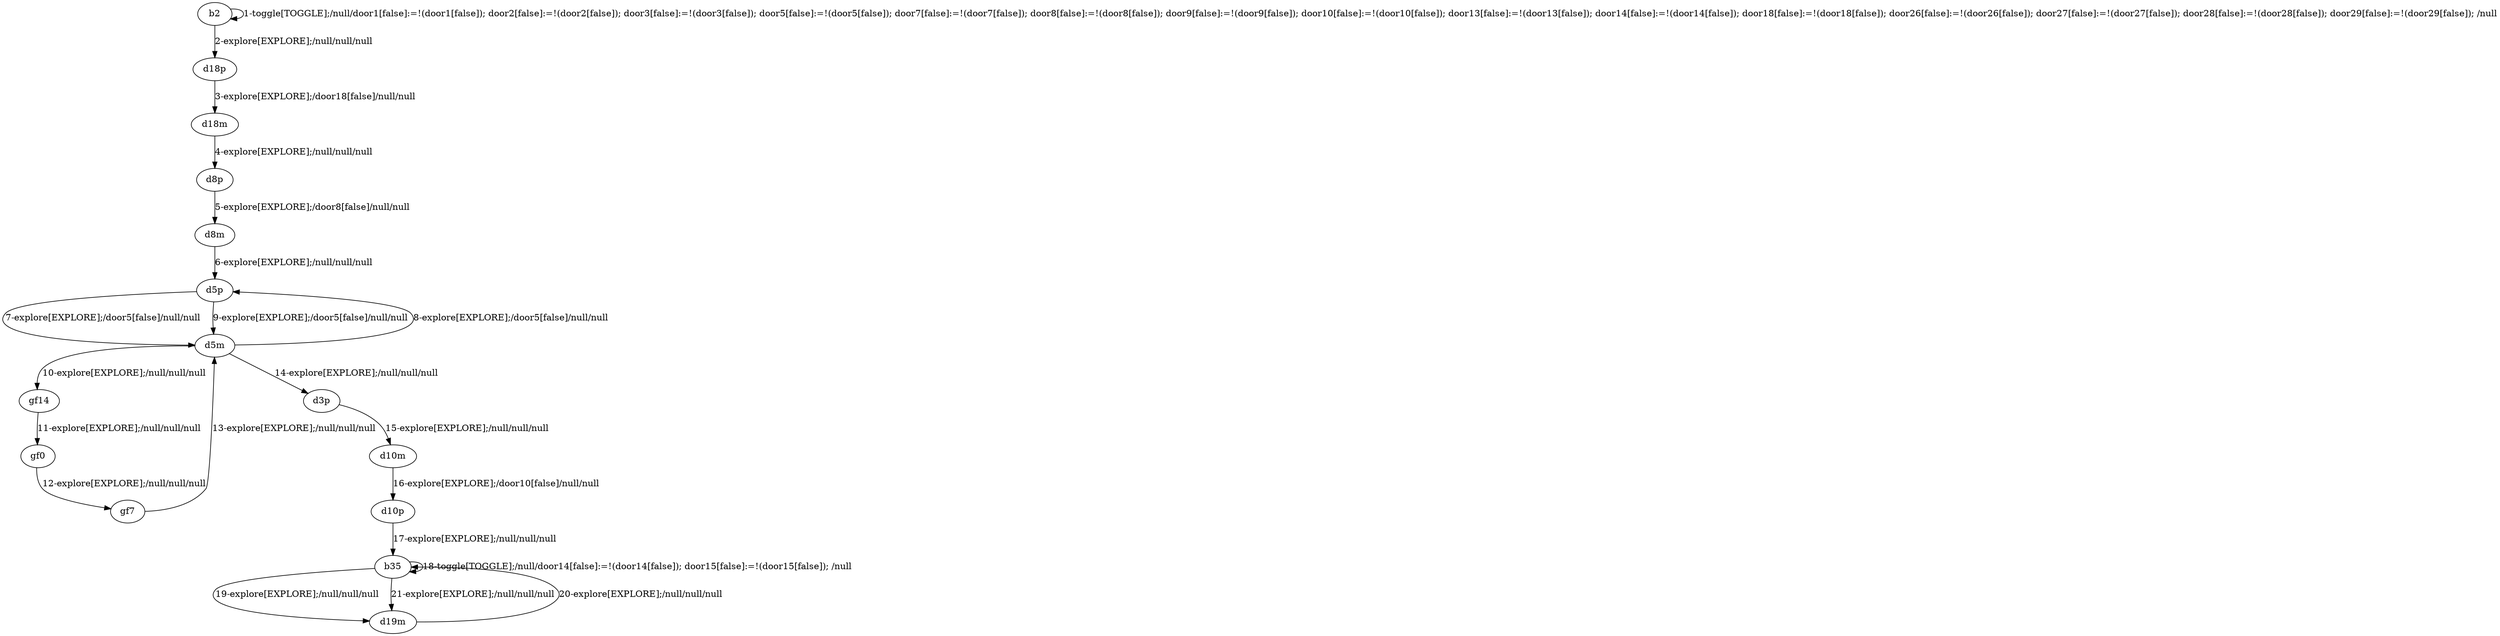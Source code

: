 # Total number of goals covered by this test: 1
# d19m --> b35

digraph g {
"b2" -> "b2" [label = "1-toggle[TOGGLE];/null/door1[false]:=!(door1[false]); door2[false]:=!(door2[false]); door3[false]:=!(door3[false]); door5[false]:=!(door5[false]); door7[false]:=!(door7[false]); door8[false]:=!(door8[false]); door9[false]:=!(door9[false]); door10[false]:=!(door10[false]); door13[false]:=!(door13[false]); door14[false]:=!(door14[false]); door18[false]:=!(door18[false]); door26[false]:=!(door26[false]); door27[false]:=!(door27[false]); door28[false]:=!(door28[false]); door29[false]:=!(door29[false]); /null"];
"b2" -> "d18p" [label = "2-explore[EXPLORE];/null/null/null"];
"d18p" -> "d18m" [label = "3-explore[EXPLORE];/door18[false]/null/null"];
"d18m" -> "d8p" [label = "4-explore[EXPLORE];/null/null/null"];
"d8p" -> "d8m" [label = "5-explore[EXPLORE];/door8[false]/null/null"];
"d8m" -> "d5p" [label = "6-explore[EXPLORE];/null/null/null"];
"d5p" -> "d5m" [label = "7-explore[EXPLORE];/door5[false]/null/null"];
"d5m" -> "d5p" [label = "8-explore[EXPLORE];/door5[false]/null/null"];
"d5p" -> "d5m" [label = "9-explore[EXPLORE];/door5[false]/null/null"];
"d5m" -> "gf14" [label = "10-explore[EXPLORE];/null/null/null"];
"gf14" -> "gf0" [label = "11-explore[EXPLORE];/null/null/null"];
"gf0" -> "gf7" [label = "12-explore[EXPLORE];/null/null/null"];
"gf7" -> "d5m" [label = "13-explore[EXPLORE];/null/null/null"];
"d5m" -> "d3p" [label = "14-explore[EXPLORE];/null/null/null"];
"d3p" -> "d10m" [label = "15-explore[EXPLORE];/null/null/null"];
"d10m" -> "d10p" [label = "16-explore[EXPLORE];/door10[false]/null/null"];
"d10p" -> "b35" [label = "17-explore[EXPLORE];/null/null/null"];
"b35" -> "b35" [label = "18-toggle[TOGGLE];/null/door14[false]:=!(door14[false]); door15[false]:=!(door15[false]); /null"];
"b35" -> "d19m" [label = "19-explore[EXPLORE];/null/null/null"];
"d19m" -> "b35" [label = "20-explore[EXPLORE];/null/null/null"];
"b35" -> "d19m" [label = "21-explore[EXPLORE];/null/null/null"];
}